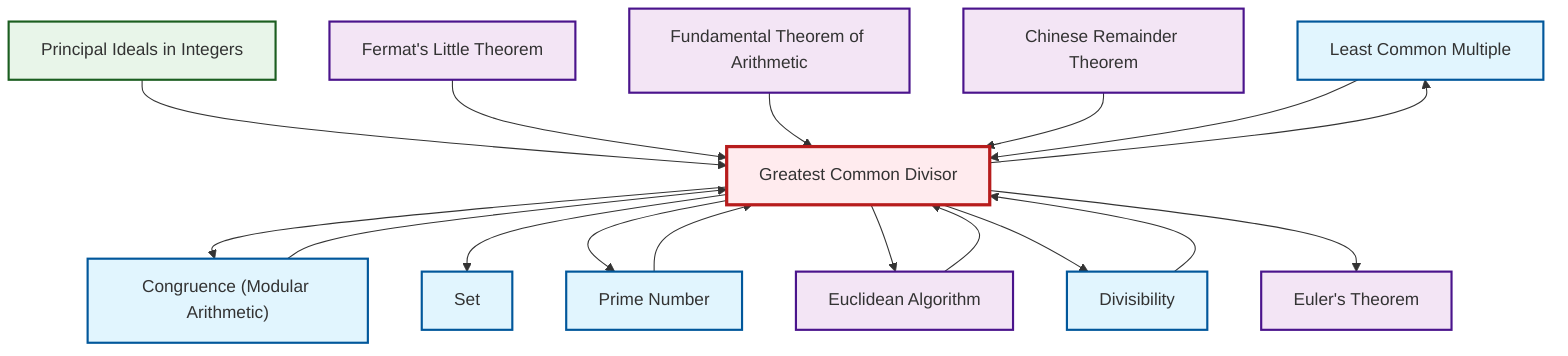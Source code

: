 graph TD
    classDef definition fill:#e1f5fe,stroke:#01579b,stroke-width:2px
    classDef theorem fill:#f3e5f5,stroke:#4a148c,stroke-width:2px
    classDef axiom fill:#fff3e0,stroke:#e65100,stroke-width:2px
    classDef example fill:#e8f5e9,stroke:#1b5e20,stroke-width:2px
    classDef current fill:#ffebee,stroke:#b71c1c,stroke-width:3px
    def-lcm["Least Common Multiple"]:::definition
    def-gcd["Greatest Common Divisor"]:::definition
    thm-euler["Euler's Theorem"]:::theorem
    thm-chinese-remainder["Chinese Remainder Theorem"]:::theorem
    ex-principal-ideal["Principal Ideals in Integers"]:::example
    thm-fundamental-arithmetic["Fundamental Theorem of Arithmetic"]:::theorem
    def-divisibility["Divisibility"]:::definition
    def-congruence["Congruence (Modular Arithmetic)"]:::definition
    def-set["Set"]:::definition
    thm-fermat-little["Fermat's Little Theorem"]:::theorem
    thm-euclidean-algorithm["Euclidean Algorithm"]:::theorem
    def-prime["Prime Number"]:::definition
    def-divisibility --> def-gcd
    def-gcd --> def-congruence
    def-gcd --> def-set
    ex-principal-ideal --> def-gcd
    def-prime --> def-gcd
    def-gcd --> def-prime
    thm-fermat-little --> def-gcd
    def-gcd --> thm-euclidean-algorithm
    thm-euclidean-algorithm --> def-gcd
    thm-fundamental-arithmetic --> def-gcd
    thm-chinese-remainder --> def-gcd
    def-gcd --> def-divisibility
    def-congruence --> def-gcd
    def-gcd --> thm-euler
    def-lcm --> def-gcd
    def-gcd --> def-lcm
    class def-gcd current